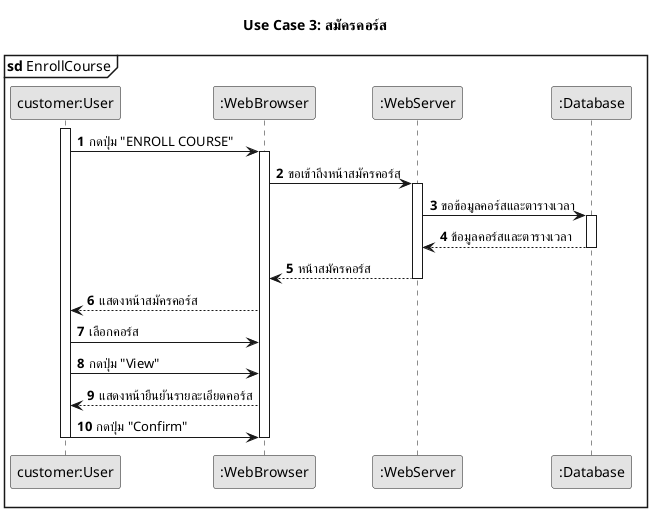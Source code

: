 @startuml
!pragma teoz true
skinparam monochrome true
skinparam defaultFontName Sarabun

title Use Case 3: สมัครคอร์ส
mainframe **sd** EnrollCourse

participant "customer:User" as Customer
participant ":WebBrowser" as Browser
participant ":WebServer" as Server
participant ":Database" as Database

autonumber

activate Customer
Customer -> Browser: กดปุ่ม "ENROLL COURSE"

activate Browser
Browser -> Server: ขอเข้าถึงหน้าสมัครคอร์ส

activate Server
Server -> Database: ขอข้อมูลคอร์สและตารางเวลา

activate Database
Database --> Server: ข้อมูลคอร์สและตารางเวลา
deactivate Database

Server --> Browser: หน้าสมัครคอร์ส
deactivate Server

Browser --> Customer: แสดงหน้าสมัครคอร์ส

Customer -> Browser: เลือกคอร์ส
Customer -> Browser: กดปุ่ม "View"
Browser --> Customer: แสดงหน้ายืนยันรายละเอียดคอร์ส

Customer -> Browser: กดปุ่ม "Confirm"

deactivate Browser

deactivate Customer
@enduml
